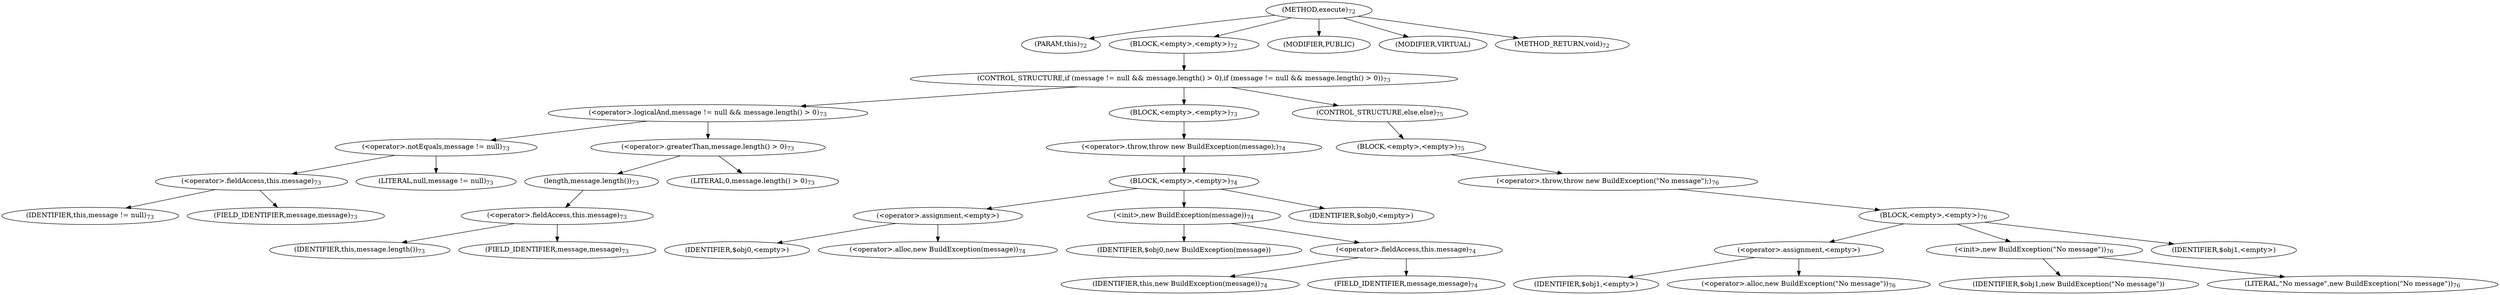 digraph "execute" {  
"23" [label = <(METHOD,execute)<SUB>72</SUB>> ]
"24" [label = <(PARAM,this)<SUB>72</SUB>> ]
"25" [label = <(BLOCK,&lt;empty&gt;,&lt;empty&gt;)<SUB>72</SUB>> ]
"26" [label = <(CONTROL_STRUCTURE,if (message != null &amp;&amp; message.length() &gt; 0),if (message != null &amp;&amp; message.length() &gt; 0))<SUB>73</SUB>> ]
"27" [label = <(&lt;operator&gt;.logicalAnd,message != null &amp;&amp; message.length() &gt; 0)<SUB>73</SUB>> ]
"28" [label = <(&lt;operator&gt;.notEquals,message != null)<SUB>73</SUB>> ]
"29" [label = <(&lt;operator&gt;.fieldAccess,this.message)<SUB>73</SUB>> ]
"30" [label = <(IDENTIFIER,this,message != null)<SUB>73</SUB>> ]
"31" [label = <(FIELD_IDENTIFIER,message,message)<SUB>73</SUB>> ]
"32" [label = <(LITERAL,null,message != null)<SUB>73</SUB>> ]
"33" [label = <(&lt;operator&gt;.greaterThan,message.length() &gt; 0)<SUB>73</SUB>> ]
"34" [label = <(length,message.length())<SUB>73</SUB>> ]
"35" [label = <(&lt;operator&gt;.fieldAccess,this.message)<SUB>73</SUB>> ]
"36" [label = <(IDENTIFIER,this,message.length())<SUB>73</SUB>> ]
"37" [label = <(FIELD_IDENTIFIER,message,message)<SUB>73</SUB>> ]
"38" [label = <(LITERAL,0,message.length() &gt; 0)<SUB>73</SUB>> ]
"39" [label = <(BLOCK,&lt;empty&gt;,&lt;empty&gt;)<SUB>73</SUB>> ]
"40" [label = <(&lt;operator&gt;.throw,throw new BuildException(message);)<SUB>74</SUB>> ]
"41" [label = <(BLOCK,&lt;empty&gt;,&lt;empty&gt;)<SUB>74</SUB>> ]
"42" [label = <(&lt;operator&gt;.assignment,&lt;empty&gt;)> ]
"43" [label = <(IDENTIFIER,$obj0,&lt;empty&gt;)> ]
"44" [label = <(&lt;operator&gt;.alloc,new BuildException(message))<SUB>74</SUB>> ]
"45" [label = <(&lt;init&gt;,new BuildException(message))<SUB>74</SUB>> ]
"46" [label = <(IDENTIFIER,$obj0,new BuildException(message))> ]
"47" [label = <(&lt;operator&gt;.fieldAccess,this.message)<SUB>74</SUB>> ]
"48" [label = <(IDENTIFIER,this,new BuildException(message))<SUB>74</SUB>> ]
"49" [label = <(FIELD_IDENTIFIER,message,message)<SUB>74</SUB>> ]
"50" [label = <(IDENTIFIER,$obj0,&lt;empty&gt;)> ]
"51" [label = <(CONTROL_STRUCTURE,else,else)<SUB>75</SUB>> ]
"52" [label = <(BLOCK,&lt;empty&gt;,&lt;empty&gt;)<SUB>75</SUB>> ]
"53" [label = <(&lt;operator&gt;.throw,throw new BuildException(&quot;No message&quot;);)<SUB>76</SUB>> ]
"54" [label = <(BLOCK,&lt;empty&gt;,&lt;empty&gt;)<SUB>76</SUB>> ]
"55" [label = <(&lt;operator&gt;.assignment,&lt;empty&gt;)> ]
"56" [label = <(IDENTIFIER,$obj1,&lt;empty&gt;)> ]
"57" [label = <(&lt;operator&gt;.alloc,new BuildException(&quot;No message&quot;))<SUB>76</SUB>> ]
"58" [label = <(&lt;init&gt;,new BuildException(&quot;No message&quot;))<SUB>76</SUB>> ]
"59" [label = <(IDENTIFIER,$obj1,new BuildException(&quot;No message&quot;))> ]
"60" [label = <(LITERAL,&quot;No message&quot;,new BuildException(&quot;No message&quot;))<SUB>76</SUB>> ]
"61" [label = <(IDENTIFIER,$obj1,&lt;empty&gt;)> ]
"62" [label = <(MODIFIER,PUBLIC)> ]
"63" [label = <(MODIFIER,VIRTUAL)> ]
"64" [label = <(METHOD_RETURN,void)<SUB>72</SUB>> ]
  "23" -> "24" 
  "23" -> "25" 
  "23" -> "62" 
  "23" -> "63" 
  "23" -> "64" 
  "25" -> "26" 
  "26" -> "27" 
  "26" -> "39" 
  "26" -> "51" 
  "27" -> "28" 
  "27" -> "33" 
  "28" -> "29" 
  "28" -> "32" 
  "29" -> "30" 
  "29" -> "31" 
  "33" -> "34" 
  "33" -> "38" 
  "34" -> "35" 
  "35" -> "36" 
  "35" -> "37" 
  "39" -> "40" 
  "40" -> "41" 
  "41" -> "42" 
  "41" -> "45" 
  "41" -> "50" 
  "42" -> "43" 
  "42" -> "44" 
  "45" -> "46" 
  "45" -> "47" 
  "47" -> "48" 
  "47" -> "49" 
  "51" -> "52" 
  "52" -> "53" 
  "53" -> "54" 
  "54" -> "55" 
  "54" -> "58" 
  "54" -> "61" 
  "55" -> "56" 
  "55" -> "57" 
  "58" -> "59" 
  "58" -> "60" 
}
